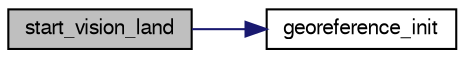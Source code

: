 digraph "start_vision_land"
{
  edge [fontname="FreeSans",fontsize="10",labelfontname="FreeSans",labelfontsize="10"];
  node [fontname="FreeSans",fontsize="10",shape=record];
  rankdir="LR";
  Node1 [label="start_vision_land",height=0.2,width=0.4,color="black", fillcolor="grey75", style="filled", fontcolor="black"];
  Node1 -> Node2 [color="midnightblue",fontsize="10",style="solid",fontname="FreeSans"];
  Node2 [label="georeference_init",height=0.2,width=0.4,color="black", fillcolor="white", style="filled",URL="$cv__georeference_8c.html#a41379c2909e00206b2c73893f814660e"];
}

